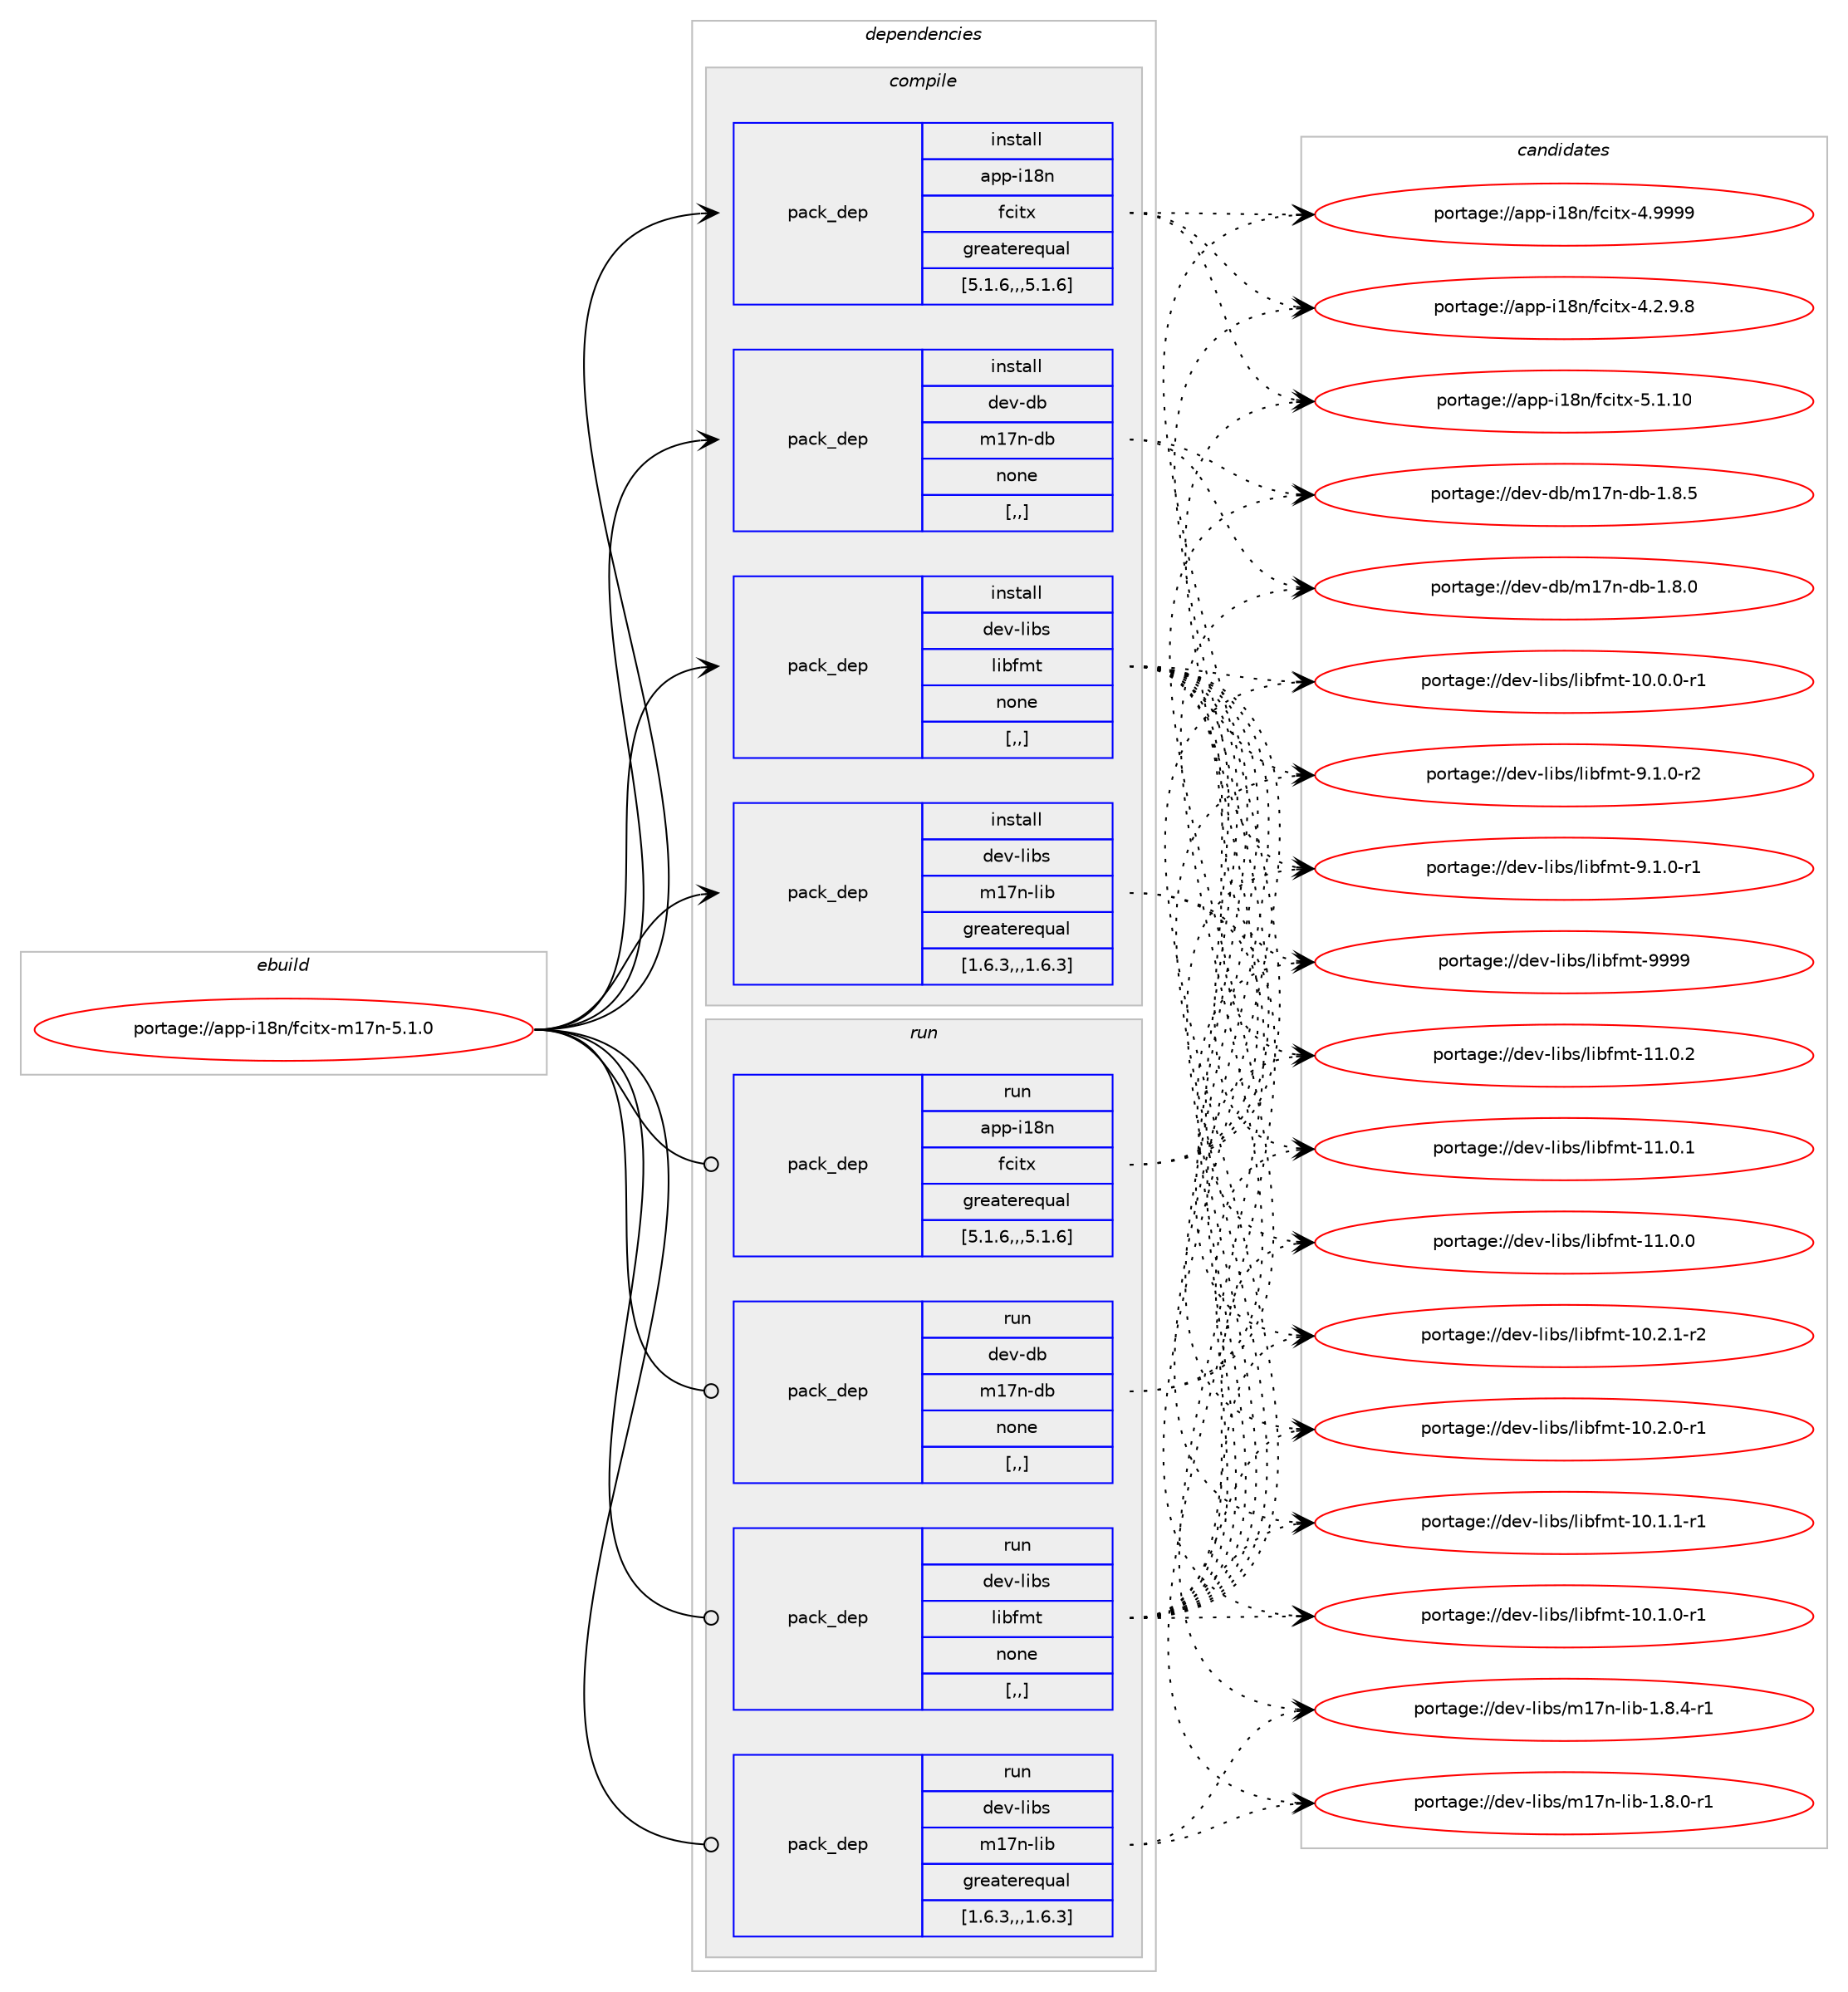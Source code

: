 digraph prolog {

# *************
# Graph options
# *************

newrank=true;
concentrate=true;
compound=true;
graph [rankdir=LR,fontname=Helvetica,fontsize=10,ranksep=1.5];#, ranksep=2.5, nodesep=0.2];
edge  [arrowhead=vee];
node  [fontname=Helvetica,fontsize=10];

# **********
# The ebuild
# **********

subgraph cluster_leftcol {
color=gray;
label=<<i>ebuild</i>>;
id [label="portage://app-i18n/fcitx-m17n-5.1.0", color=red, width=4, href="../app-i18n/fcitx-m17n-5.1.0.svg"];
}

# ****************
# The dependencies
# ****************

subgraph cluster_midcol {
color=gray;
label=<<i>dependencies</i>>;
subgraph cluster_compile {
fillcolor="#eeeeee";
style=filled;
label=<<i>compile</i>>;
subgraph pack25913 {
dependency37221 [label=<<TABLE BORDER="0" CELLBORDER="1" CELLSPACING="0" CELLPADDING="4" WIDTH="220"><TR><TD ROWSPAN="6" CELLPADDING="30">pack_dep</TD></TR><TR><TD WIDTH="110">install</TD></TR><TR><TD>app-i18n</TD></TR><TR><TD>fcitx</TD></TR><TR><TD>greaterequal</TD></TR><TR><TD>[5.1.6,,,5.1.6]</TD></TR></TABLE>>, shape=none, color=blue];
}
id:e -> dependency37221:w [weight=20,style="solid",arrowhead="vee"];
subgraph pack25914 {
dependency37222 [label=<<TABLE BORDER="0" CELLBORDER="1" CELLSPACING="0" CELLPADDING="4" WIDTH="220"><TR><TD ROWSPAN="6" CELLPADDING="30">pack_dep</TD></TR><TR><TD WIDTH="110">install</TD></TR><TR><TD>dev-db</TD></TR><TR><TD>m17n-db</TD></TR><TR><TD>none</TD></TR><TR><TD>[,,]</TD></TR></TABLE>>, shape=none, color=blue];
}
id:e -> dependency37222:w [weight=20,style="solid",arrowhead="vee"];
subgraph pack25915 {
dependency37223 [label=<<TABLE BORDER="0" CELLBORDER="1" CELLSPACING="0" CELLPADDING="4" WIDTH="220"><TR><TD ROWSPAN="6" CELLPADDING="30">pack_dep</TD></TR><TR><TD WIDTH="110">install</TD></TR><TR><TD>dev-libs</TD></TR><TR><TD>libfmt</TD></TR><TR><TD>none</TD></TR><TR><TD>[,,]</TD></TR></TABLE>>, shape=none, color=blue];
}
id:e -> dependency37223:w [weight=20,style="solid",arrowhead="vee"];
subgraph pack25916 {
dependency37224 [label=<<TABLE BORDER="0" CELLBORDER="1" CELLSPACING="0" CELLPADDING="4" WIDTH="220"><TR><TD ROWSPAN="6" CELLPADDING="30">pack_dep</TD></TR><TR><TD WIDTH="110">install</TD></TR><TR><TD>dev-libs</TD></TR><TR><TD>m17n-lib</TD></TR><TR><TD>greaterequal</TD></TR><TR><TD>[1.6.3,,,1.6.3]</TD></TR></TABLE>>, shape=none, color=blue];
}
id:e -> dependency37224:w [weight=20,style="solid",arrowhead="vee"];
}
subgraph cluster_compileandrun {
fillcolor="#eeeeee";
style=filled;
label=<<i>compile and run</i>>;
}
subgraph cluster_run {
fillcolor="#eeeeee";
style=filled;
label=<<i>run</i>>;
subgraph pack25917 {
dependency37225 [label=<<TABLE BORDER="0" CELLBORDER="1" CELLSPACING="0" CELLPADDING="4" WIDTH="220"><TR><TD ROWSPAN="6" CELLPADDING="30">pack_dep</TD></TR><TR><TD WIDTH="110">run</TD></TR><TR><TD>app-i18n</TD></TR><TR><TD>fcitx</TD></TR><TR><TD>greaterequal</TD></TR><TR><TD>[5.1.6,,,5.1.6]</TD></TR></TABLE>>, shape=none, color=blue];
}
id:e -> dependency37225:w [weight=20,style="solid",arrowhead="odot"];
subgraph pack25918 {
dependency37226 [label=<<TABLE BORDER="0" CELLBORDER="1" CELLSPACING="0" CELLPADDING="4" WIDTH="220"><TR><TD ROWSPAN="6" CELLPADDING="30">pack_dep</TD></TR><TR><TD WIDTH="110">run</TD></TR><TR><TD>dev-db</TD></TR><TR><TD>m17n-db</TD></TR><TR><TD>none</TD></TR><TR><TD>[,,]</TD></TR></TABLE>>, shape=none, color=blue];
}
id:e -> dependency37226:w [weight=20,style="solid",arrowhead="odot"];
subgraph pack25919 {
dependency37227 [label=<<TABLE BORDER="0" CELLBORDER="1" CELLSPACING="0" CELLPADDING="4" WIDTH="220"><TR><TD ROWSPAN="6" CELLPADDING="30">pack_dep</TD></TR><TR><TD WIDTH="110">run</TD></TR><TR><TD>dev-libs</TD></TR><TR><TD>libfmt</TD></TR><TR><TD>none</TD></TR><TR><TD>[,,]</TD></TR></TABLE>>, shape=none, color=blue];
}
id:e -> dependency37227:w [weight=20,style="solid",arrowhead="odot"];
subgraph pack25920 {
dependency37228 [label=<<TABLE BORDER="0" CELLBORDER="1" CELLSPACING="0" CELLPADDING="4" WIDTH="220"><TR><TD ROWSPAN="6" CELLPADDING="30">pack_dep</TD></TR><TR><TD WIDTH="110">run</TD></TR><TR><TD>dev-libs</TD></TR><TR><TD>m17n-lib</TD></TR><TR><TD>greaterequal</TD></TR><TR><TD>[1.6.3,,,1.6.3]</TD></TR></TABLE>>, shape=none, color=blue];
}
id:e -> dependency37228:w [weight=20,style="solid",arrowhead="odot"];
}
}

# **************
# The candidates
# **************

subgraph cluster_choices {
rank=same;
color=gray;
label=<<i>candidates</i>>;

subgraph choice25913 {
color=black;
nodesep=1;
choice97112112451054956110471029910511612045534649464948 [label="portage://app-i18n/fcitx-5.1.10", color=red, width=4,href="../app-i18n/fcitx-5.1.10.svg"];
choice97112112451054956110471029910511612045524657575757 [label="portage://app-i18n/fcitx-4.9999", color=red, width=4,href="../app-i18n/fcitx-4.9999.svg"];
choice9711211245105495611047102991051161204552465046574656 [label="portage://app-i18n/fcitx-4.2.9.8", color=red, width=4,href="../app-i18n/fcitx-4.2.9.8.svg"];
dependency37221:e -> choice97112112451054956110471029910511612045534649464948:w [style=dotted,weight="100"];
dependency37221:e -> choice97112112451054956110471029910511612045524657575757:w [style=dotted,weight="100"];
dependency37221:e -> choice9711211245105495611047102991051161204552465046574656:w [style=dotted,weight="100"];
}
subgraph choice25914 {
color=black;
nodesep=1;
choice10010111845100984710949551104510098454946564653 [label="portage://dev-db/m17n-db-1.8.5", color=red, width=4,href="../dev-db/m17n-db-1.8.5.svg"];
choice10010111845100984710949551104510098454946564648 [label="portage://dev-db/m17n-db-1.8.0", color=red, width=4,href="../dev-db/m17n-db-1.8.0.svg"];
dependency37222:e -> choice10010111845100984710949551104510098454946564653:w [style=dotted,weight="100"];
dependency37222:e -> choice10010111845100984710949551104510098454946564648:w [style=dotted,weight="100"];
}
subgraph choice25915 {
color=black;
nodesep=1;
choice100101118451081059811547108105981021091164557575757 [label="portage://dev-libs/libfmt-9999", color=red, width=4,href="../dev-libs/libfmt-9999.svg"];
choice1001011184510810598115471081059810210911645494946484650 [label="portage://dev-libs/libfmt-11.0.2", color=red, width=4,href="../dev-libs/libfmt-11.0.2.svg"];
choice1001011184510810598115471081059810210911645494946484649 [label="portage://dev-libs/libfmt-11.0.1", color=red, width=4,href="../dev-libs/libfmt-11.0.1.svg"];
choice1001011184510810598115471081059810210911645494946484648 [label="portage://dev-libs/libfmt-11.0.0", color=red, width=4,href="../dev-libs/libfmt-11.0.0.svg"];
choice10010111845108105981154710810598102109116454948465046494511450 [label="portage://dev-libs/libfmt-10.2.1-r2", color=red, width=4,href="../dev-libs/libfmt-10.2.1-r2.svg"];
choice10010111845108105981154710810598102109116454948465046484511449 [label="portage://dev-libs/libfmt-10.2.0-r1", color=red, width=4,href="../dev-libs/libfmt-10.2.0-r1.svg"];
choice10010111845108105981154710810598102109116454948464946494511449 [label="portage://dev-libs/libfmt-10.1.1-r1", color=red, width=4,href="../dev-libs/libfmt-10.1.1-r1.svg"];
choice10010111845108105981154710810598102109116454948464946484511449 [label="portage://dev-libs/libfmt-10.1.0-r1", color=red, width=4,href="../dev-libs/libfmt-10.1.0-r1.svg"];
choice10010111845108105981154710810598102109116454948464846484511449 [label="portage://dev-libs/libfmt-10.0.0-r1", color=red, width=4,href="../dev-libs/libfmt-10.0.0-r1.svg"];
choice100101118451081059811547108105981021091164557464946484511450 [label="portage://dev-libs/libfmt-9.1.0-r2", color=red, width=4,href="../dev-libs/libfmt-9.1.0-r2.svg"];
choice100101118451081059811547108105981021091164557464946484511449 [label="portage://dev-libs/libfmt-9.1.0-r1", color=red, width=4,href="../dev-libs/libfmt-9.1.0-r1.svg"];
dependency37223:e -> choice100101118451081059811547108105981021091164557575757:w [style=dotted,weight="100"];
dependency37223:e -> choice1001011184510810598115471081059810210911645494946484650:w [style=dotted,weight="100"];
dependency37223:e -> choice1001011184510810598115471081059810210911645494946484649:w [style=dotted,weight="100"];
dependency37223:e -> choice1001011184510810598115471081059810210911645494946484648:w [style=dotted,weight="100"];
dependency37223:e -> choice10010111845108105981154710810598102109116454948465046494511450:w [style=dotted,weight="100"];
dependency37223:e -> choice10010111845108105981154710810598102109116454948465046484511449:w [style=dotted,weight="100"];
dependency37223:e -> choice10010111845108105981154710810598102109116454948464946494511449:w [style=dotted,weight="100"];
dependency37223:e -> choice10010111845108105981154710810598102109116454948464946484511449:w [style=dotted,weight="100"];
dependency37223:e -> choice10010111845108105981154710810598102109116454948464846484511449:w [style=dotted,weight="100"];
dependency37223:e -> choice100101118451081059811547108105981021091164557464946484511450:w [style=dotted,weight="100"];
dependency37223:e -> choice100101118451081059811547108105981021091164557464946484511449:w [style=dotted,weight="100"];
}
subgraph choice25916 {
color=black;
nodesep=1;
choice100101118451081059811547109495511045108105984549465646524511449 [label="portage://dev-libs/m17n-lib-1.8.4-r1", color=red, width=4,href="../dev-libs/m17n-lib-1.8.4-r1.svg"];
choice100101118451081059811547109495511045108105984549465646484511449 [label="portage://dev-libs/m17n-lib-1.8.0-r1", color=red, width=4,href="../dev-libs/m17n-lib-1.8.0-r1.svg"];
dependency37224:e -> choice100101118451081059811547109495511045108105984549465646524511449:w [style=dotted,weight="100"];
dependency37224:e -> choice100101118451081059811547109495511045108105984549465646484511449:w [style=dotted,weight="100"];
}
subgraph choice25917 {
color=black;
nodesep=1;
choice97112112451054956110471029910511612045534649464948 [label="portage://app-i18n/fcitx-5.1.10", color=red, width=4,href="../app-i18n/fcitx-5.1.10.svg"];
choice97112112451054956110471029910511612045524657575757 [label="portage://app-i18n/fcitx-4.9999", color=red, width=4,href="../app-i18n/fcitx-4.9999.svg"];
choice9711211245105495611047102991051161204552465046574656 [label="portage://app-i18n/fcitx-4.2.9.8", color=red, width=4,href="../app-i18n/fcitx-4.2.9.8.svg"];
dependency37225:e -> choice97112112451054956110471029910511612045534649464948:w [style=dotted,weight="100"];
dependency37225:e -> choice97112112451054956110471029910511612045524657575757:w [style=dotted,weight="100"];
dependency37225:e -> choice9711211245105495611047102991051161204552465046574656:w [style=dotted,weight="100"];
}
subgraph choice25918 {
color=black;
nodesep=1;
choice10010111845100984710949551104510098454946564653 [label="portage://dev-db/m17n-db-1.8.5", color=red, width=4,href="../dev-db/m17n-db-1.8.5.svg"];
choice10010111845100984710949551104510098454946564648 [label="portage://dev-db/m17n-db-1.8.0", color=red, width=4,href="../dev-db/m17n-db-1.8.0.svg"];
dependency37226:e -> choice10010111845100984710949551104510098454946564653:w [style=dotted,weight="100"];
dependency37226:e -> choice10010111845100984710949551104510098454946564648:w [style=dotted,weight="100"];
}
subgraph choice25919 {
color=black;
nodesep=1;
choice100101118451081059811547108105981021091164557575757 [label="portage://dev-libs/libfmt-9999", color=red, width=4,href="../dev-libs/libfmt-9999.svg"];
choice1001011184510810598115471081059810210911645494946484650 [label="portage://dev-libs/libfmt-11.0.2", color=red, width=4,href="../dev-libs/libfmt-11.0.2.svg"];
choice1001011184510810598115471081059810210911645494946484649 [label="portage://dev-libs/libfmt-11.0.1", color=red, width=4,href="../dev-libs/libfmt-11.0.1.svg"];
choice1001011184510810598115471081059810210911645494946484648 [label="portage://dev-libs/libfmt-11.0.0", color=red, width=4,href="../dev-libs/libfmt-11.0.0.svg"];
choice10010111845108105981154710810598102109116454948465046494511450 [label="portage://dev-libs/libfmt-10.2.1-r2", color=red, width=4,href="../dev-libs/libfmt-10.2.1-r2.svg"];
choice10010111845108105981154710810598102109116454948465046484511449 [label="portage://dev-libs/libfmt-10.2.0-r1", color=red, width=4,href="../dev-libs/libfmt-10.2.0-r1.svg"];
choice10010111845108105981154710810598102109116454948464946494511449 [label="portage://dev-libs/libfmt-10.1.1-r1", color=red, width=4,href="../dev-libs/libfmt-10.1.1-r1.svg"];
choice10010111845108105981154710810598102109116454948464946484511449 [label="portage://dev-libs/libfmt-10.1.0-r1", color=red, width=4,href="../dev-libs/libfmt-10.1.0-r1.svg"];
choice10010111845108105981154710810598102109116454948464846484511449 [label="portage://dev-libs/libfmt-10.0.0-r1", color=red, width=4,href="../dev-libs/libfmt-10.0.0-r1.svg"];
choice100101118451081059811547108105981021091164557464946484511450 [label="portage://dev-libs/libfmt-9.1.0-r2", color=red, width=4,href="../dev-libs/libfmt-9.1.0-r2.svg"];
choice100101118451081059811547108105981021091164557464946484511449 [label="portage://dev-libs/libfmt-9.1.0-r1", color=red, width=4,href="../dev-libs/libfmt-9.1.0-r1.svg"];
dependency37227:e -> choice100101118451081059811547108105981021091164557575757:w [style=dotted,weight="100"];
dependency37227:e -> choice1001011184510810598115471081059810210911645494946484650:w [style=dotted,weight="100"];
dependency37227:e -> choice1001011184510810598115471081059810210911645494946484649:w [style=dotted,weight="100"];
dependency37227:e -> choice1001011184510810598115471081059810210911645494946484648:w [style=dotted,weight="100"];
dependency37227:e -> choice10010111845108105981154710810598102109116454948465046494511450:w [style=dotted,weight="100"];
dependency37227:e -> choice10010111845108105981154710810598102109116454948465046484511449:w [style=dotted,weight="100"];
dependency37227:e -> choice10010111845108105981154710810598102109116454948464946494511449:w [style=dotted,weight="100"];
dependency37227:e -> choice10010111845108105981154710810598102109116454948464946484511449:w [style=dotted,weight="100"];
dependency37227:e -> choice10010111845108105981154710810598102109116454948464846484511449:w [style=dotted,weight="100"];
dependency37227:e -> choice100101118451081059811547108105981021091164557464946484511450:w [style=dotted,weight="100"];
dependency37227:e -> choice100101118451081059811547108105981021091164557464946484511449:w [style=dotted,weight="100"];
}
subgraph choice25920 {
color=black;
nodesep=1;
choice100101118451081059811547109495511045108105984549465646524511449 [label="portage://dev-libs/m17n-lib-1.8.4-r1", color=red, width=4,href="../dev-libs/m17n-lib-1.8.4-r1.svg"];
choice100101118451081059811547109495511045108105984549465646484511449 [label="portage://dev-libs/m17n-lib-1.8.0-r1", color=red, width=4,href="../dev-libs/m17n-lib-1.8.0-r1.svg"];
dependency37228:e -> choice100101118451081059811547109495511045108105984549465646524511449:w [style=dotted,weight="100"];
dependency37228:e -> choice100101118451081059811547109495511045108105984549465646484511449:w [style=dotted,weight="100"];
}
}

}
